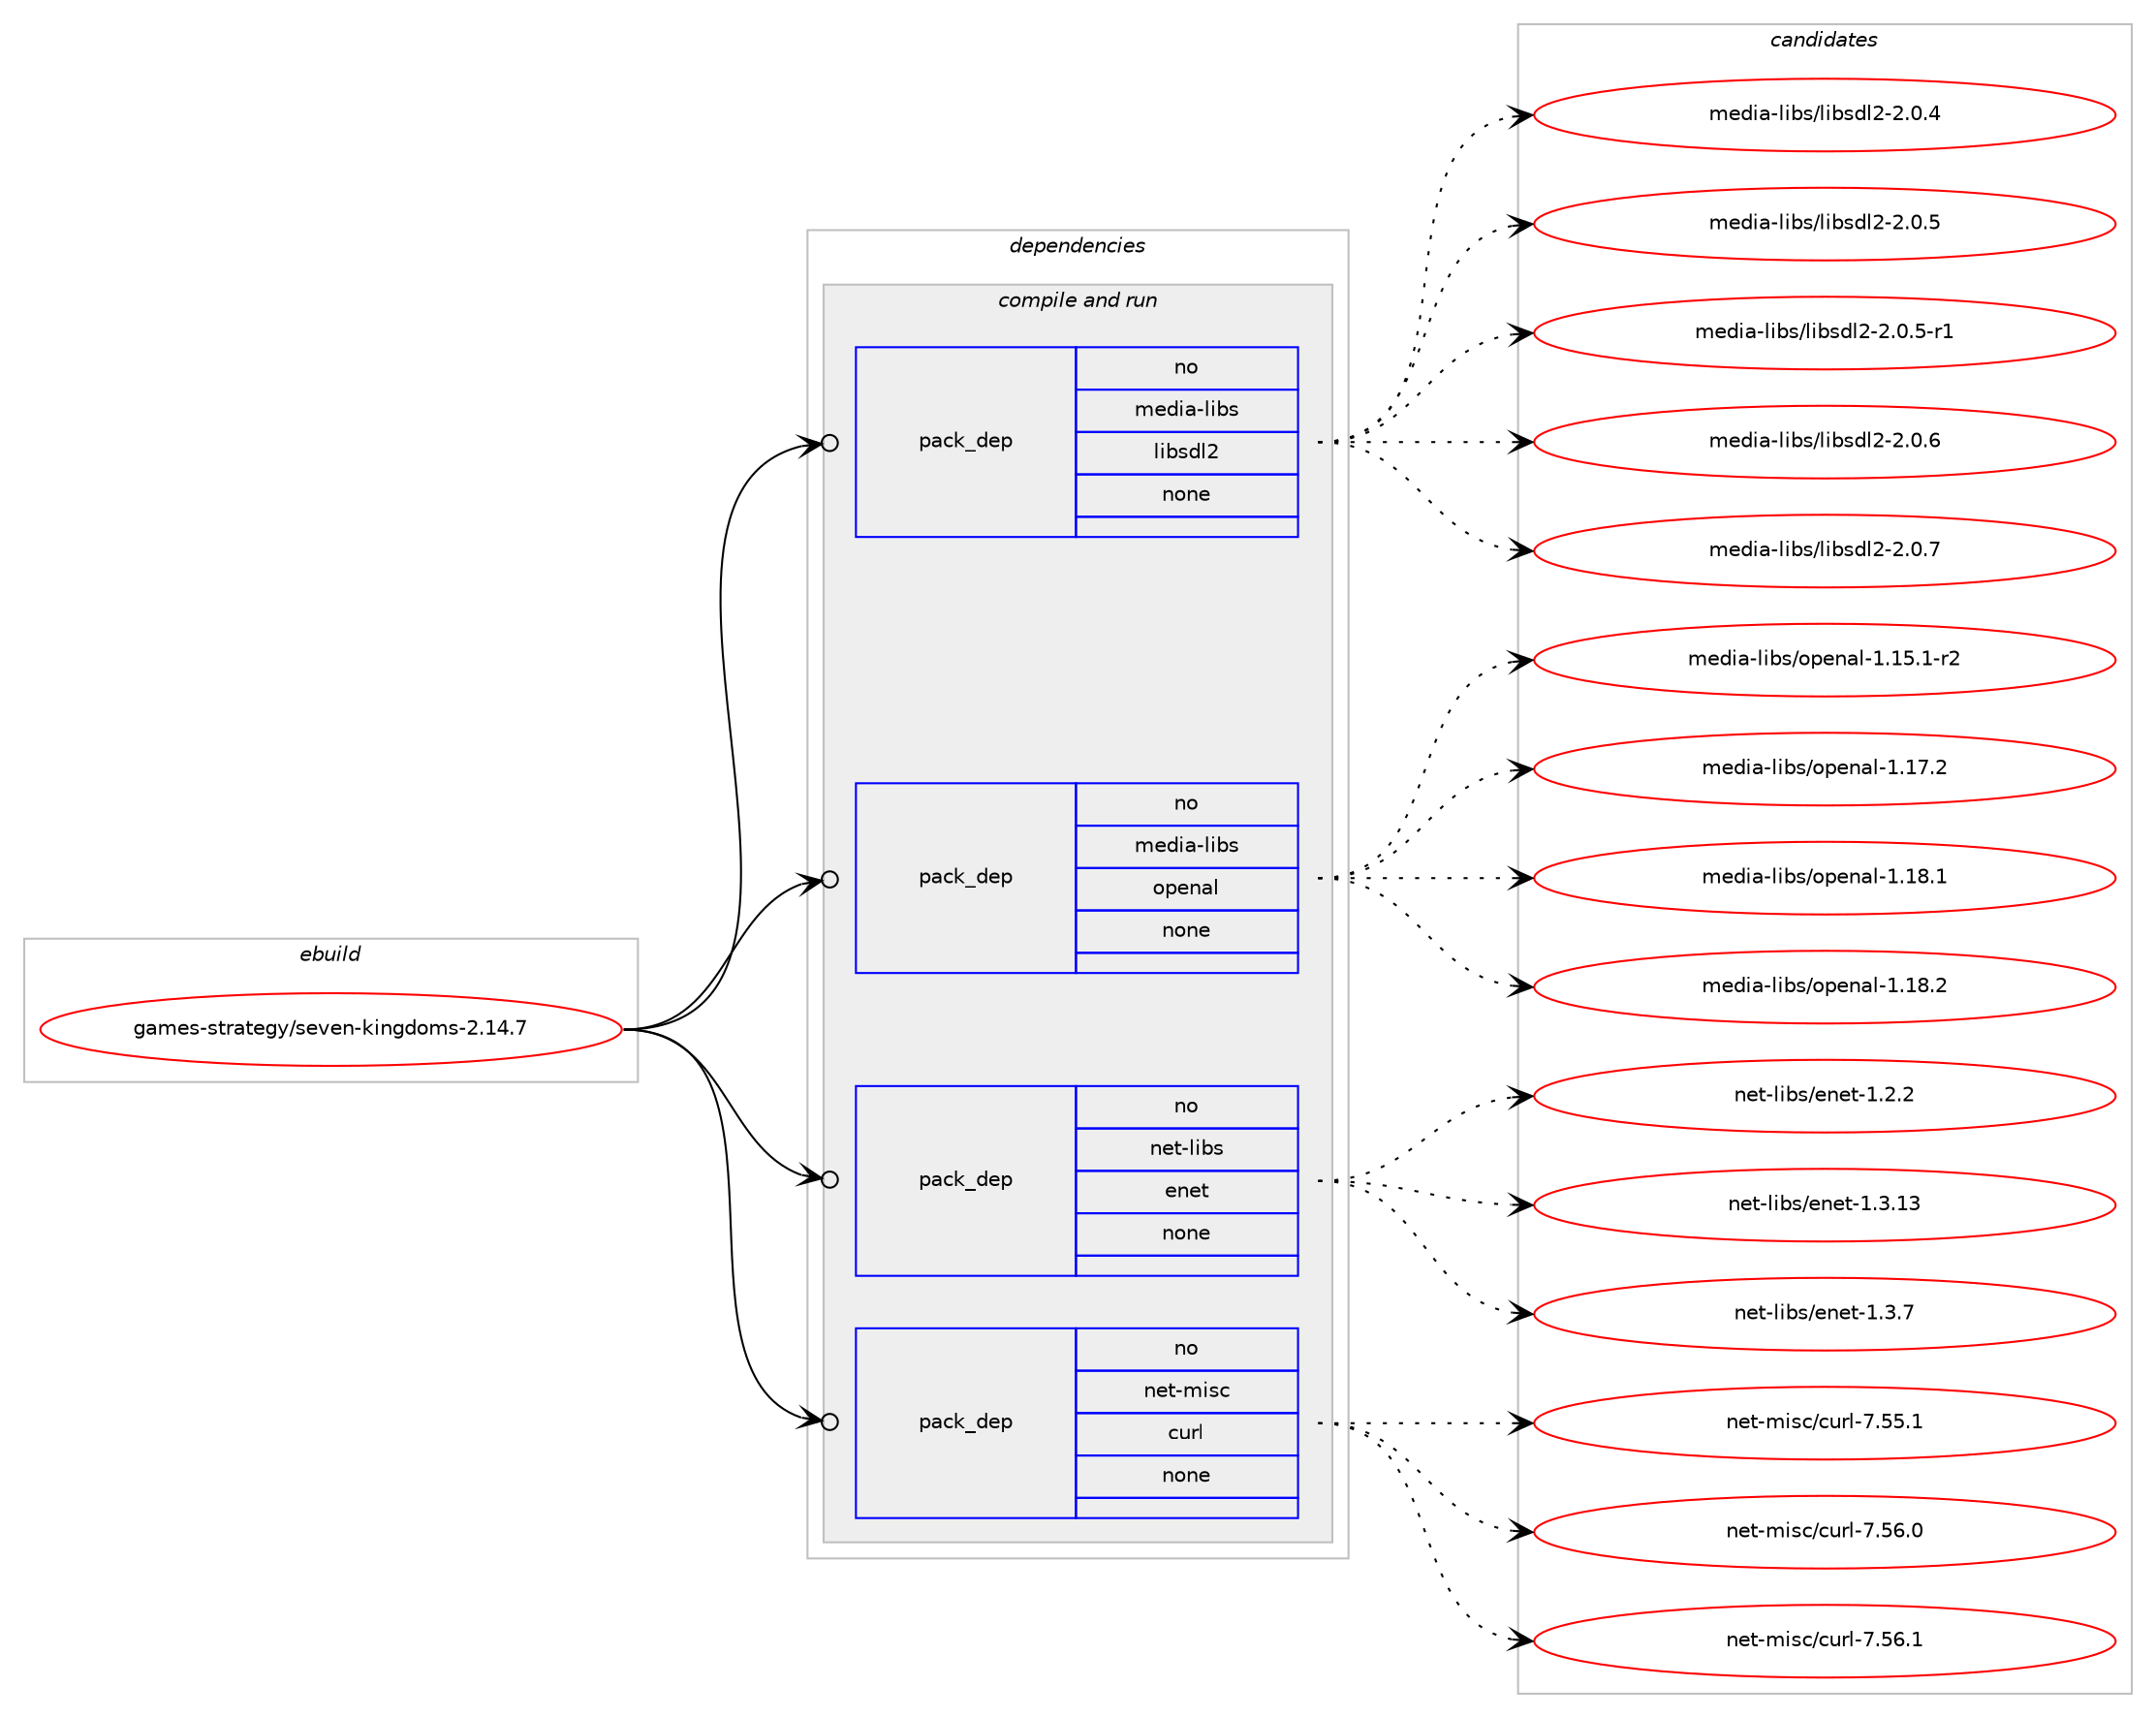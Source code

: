 digraph prolog {

# *************
# Graph options
# *************

newrank=true;
concentrate=true;
compound=true;
graph [rankdir=LR,fontname=Helvetica,fontsize=10,ranksep=1.5];#, ranksep=2.5, nodesep=0.2];
edge  [arrowhead=vee];
node  [fontname=Helvetica,fontsize=10];

# **********
# The ebuild
# **********

subgraph cluster_leftcol {
color=gray;
rank=same;
label=<<i>ebuild</i>>;
id [label="games-strategy/seven-kingdoms-2.14.7", color=red, width=4, href="../games-strategy/seven-kingdoms-2.14.7.svg"];
}

# ****************
# The dependencies
# ****************

subgraph cluster_midcol {
color=gray;
label=<<i>dependencies</i>>;
subgraph cluster_compile {
fillcolor="#eeeeee";
style=filled;
label=<<i>compile</i>>;
}
subgraph cluster_compileandrun {
fillcolor="#eeeeee";
style=filled;
label=<<i>compile and run</i>>;
subgraph pack218834 {
dependency304842 [label=<<TABLE BORDER="0" CELLBORDER="1" CELLSPACING="0" CELLPADDING="4" WIDTH="220"><TR><TD ROWSPAN="6" CELLPADDING="30">pack_dep</TD></TR><TR><TD WIDTH="110">no</TD></TR><TR><TD>media-libs</TD></TR><TR><TD>libsdl2</TD></TR><TR><TD>none</TD></TR><TR><TD></TD></TR></TABLE>>, shape=none, color=blue];
}
id:e -> dependency304842:w [weight=20,style="solid",arrowhead="odotvee"];
subgraph pack218835 {
dependency304843 [label=<<TABLE BORDER="0" CELLBORDER="1" CELLSPACING="0" CELLPADDING="4" WIDTH="220"><TR><TD ROWSPAN="6" CELLPADDING="30">pack_dep</TD></TR><TR><TD WIDTH="110">no</TD></TR><TR><TD>media-libs</TD></TR><TR><TD>openal</TD></TR><TR><TD>none</TD></TR><TR><TD></TD></TR></TABLE>>, shape=none, color=blue];
}
id:e -> dependency304843:w [weight=20,style="solid",arrowhead="odotvee"];
subgraph pack218836 {
dependency304844 [label=<<TABLE BORDER="0" CELLBORDER="1" CELLSPACING="0" CELLPADDING="4" WIDTH="220"><TR><TD ROWSPAN="6" CELLPADDING="30">pack_dep</TD></TR><TR><TD WIDTH="110">no</TD></TR><TR><TD>net-libs</TD></TR><TR><TD>enet</TD></TR><TR><TD>none</TD></TR><TR><TD></TD></TR></TABLE>>, shape=none, color=blue];
}
id:e -> dependency304844:w [weight=20,style="solid",arrowhead="odotvee"];
subgraph pack218837 {
dependency304845 [label=<<TABLE BORDER="0" CELLBORDER="1" CELLSPACING="0" CELLPADDING="4" WIDTH="220"><TR><TD ROWSPAN="6" CELLPADDING="30">pack_dep</TD></TR><TR><TD WIDTH="110">no</TD></TR><TR><TD>net-misc</TD></TR><TR><TD>curl</TD></TR><TR><TD>none</TD></TR><TR><TD></TD></TR></TABLE>>, shape=none, color=blue];
}
id:e -> dependency304845:w [weight=20,style="solid",arrowhead="odotvee"];
}
subgraph cluster_run {
fillcolor="#eeeeee";
style=filled;
label=<<i>run</i>>;
}
}

# **************
# The candidates
# **************

subgraph cluster_choices {
rank=same;
color=gray;
label=<<i>candidates</i>>;

subgraph choice218834 {
color=black;
nodesep=1;
choice109101100105974510810598115471081059811510010850455046484652 [label="media-libs/libsdl2-2.0.4", color=red, width=4,href="../media-libs/libsdl2-2.0.4.svg"];
choice109101100105974510810598115471081059811510010850455046484653 [label="media-libs/libsdl2-2.0.5", color=red, width=4,href="../media-libs/libsdl2-2.0.5.svg"];
choice1091011001059745108105981154710810598115100108504550464846534511449 [label="media-libs/libsdl2-2.0.5-r1", color=red, width=4,href="../media-libs/libsdl2-2.0.5-r1.svg"];
choice109101100105974510810598115471081059811510010850455046484654 [label="media-libs/libsdl2-2.0.6", color=red, width=4,href="../media-libs/libsdl2-2.0.6.svg"];
choice109101100105974510810598115471081059811510010850455046484655 [label="media-libs/libsdl2-2.0.7", color=red, width=4,href="../media-libs/libsdl2-2.0.7.svg"];
dependency304842:e -> choice109101100105974510810598115471081059811510010850455046484652:w [style=dotted,weight="100"];
dependency304842:e -> choice109101100105974510810598115471081059811510010850455046484653:w [style=dotted,weight="100"];
dependency304842:e -> choice1091011001059745108105981154710810598115100108504550464846534511449:w [style=dotted,weight="100"];
dependency304842:e -> choice109101100105974510810598115471081059811510010850455046484654:w [style=dotted,weight="100"];
dependency304842:e -> choice109101100105974510810598115471081059811510010850455046484655:w [style=dotted,weight="100"];
}
subgraph choice218835 {
color=black;
nodesep=1;
choice1091011001059745108105981154711111210111097108454946495346494511450 [label="media-libs/openal-1.15.1-r2", color=red, width=4,href="../media-libs/openal-1.15.1-r2.svg"];
choice109101100105974510810598115471111121011109710845494649554650 [label="media-libs/openal-1.17.2", color=red, width=4,href="../media-libs/openal-1.17.2.svg"];
choice109101100105974510810598115471111121011109710845494649564649 [label="media-libs/openal-1.18.1", color=red, width=4,href="../media-libs/openal-1.18.1.svg"];
choice109101100105974510810598115471111121011109710845494649564650 [label="media-libs/openal-1.18.2", color=red, width=4,href="../media-libs/openal-1.18.2.svg"];
dependency304843:e -> choice1091011001059745108105981154711111210111097108454946495346494511450:w [style=dotted,weight="100"];
dependency304843:e -> choice109101100105974510810598115471111121011109710845494649554650:w [style=dotted,weight="100"];
dependency304843:e -> choice109101100105974510810598115471111121011109710845494649564649:w [style=dotted,weight="100"];
dependency304843:e -> choice109101100105974510810598115471111121011109710845494649564650:w [style=dotted,weight="100"];
}
subgraph choice218836 {
color=black;
nodesep=1;
choice110101116451081059811547101110101116454946504650 [label="net-libs/enet-1.2.2", color=red, width=4,href="../net-libs/enet-1.2.2.svg"];
choice11010111645108105981154710111010111645494651464951 [label="net-libs/enet-1.3.13", color=red, width=4,href="../net-libs/enet-1.3.13.svg"];
choice110101116451081059811547101110101116454946514655 [label="net-libs/enet-1.3.7", color=red, width=4,href="../net-libs/enet-1.3.7.svg"];
dependency304844:e -> choice110101116451081059811547101110101116454946504650:w [style=dotted,weight="100"];
dependency304844:e -> choice11010111645108105981154710111010111645494651464951:w [style=dotted,weight="100"];
dependency304844:e -> choice110101116451081059811547101110101116454946514655:w [style=dotted,weight="100"];
}
subgraph choice218837 {
color=black;
nodesep=1;
choice1101011164510910511599479911711410845554653534649 [label="net-misc/curl-7.55.1", color=red, width=4,href="../net-misc/curl-7.55.1.svg"];
choice1101011164510910511599479911711410845554653544648 [label="net-misc/curl-7.56.0", color=red, width=4,href="../net-misc/curl-7.56.0.svg"];
choice1101011164510910511599479911711410845554653544649 [label="net-misc/curl-7.56.1", color=red, width=4,href="../net-misc/curl-7.56.1.svg"];
dependency304845:e -> choice1101011164510910511599479911711410845554653534649:w [style=dotted,weight="100"];
dependency304845:e -> choice1101011164510910511599479911711410845554653544648:w [style=dotted,weight="100"];
dependency304845:e -> choice1101011164510910511599479911711410845554653544649:w [style=dotted,weight="100"];
}
}

}
